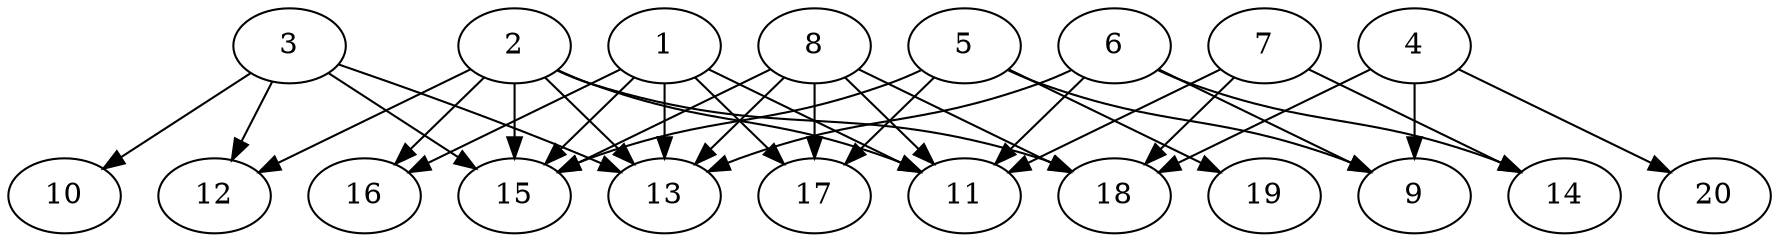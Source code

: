 // DAG automatically generated by daggen at Wed Jul 24 21:21:55 2019
// ./daggen --dot -n 20 --ccr 0.3 --fat 0.8 --regular 0.5 --density 0.6 --mindata 5242880 --maxdata 52428800 
digraph G {
  1 [size="109994667", alpha="0.12", expect_size="32998400"] 
  1 -> 11 [size ="32998400"]
  1 -> 13 [size ="32998400"]
  1 -> 15 [size ="32998400"]
  1 -> 16 [size ="32998400"]
  1 -> 17 [size ="32998400"]
  2 [size="80807253", alpha="0.11", expect_size="24242176"] 
  2 -> 11 [size ="24242176"]
  2 -> 12 [size ="24242176"]
  2 -> 13 [size ="24242176"]
  2 -> 15 [size ="24242176"]
  2 -> 16 [size ="24242176"]
  2 -> 18 [size ="24242176"]
  3 [size="139625813", alpha="0.16", expect_size="41887744"] 
  3 -> 10 [size ="41887744"]
  3 -> 12 [size ="41887744"]
  3 -> 13 [size ="41887744"]
  3 -> 15 [size ="41887744"]
  4 [size="71860907", alpha="0.11", expect_size="21558272"] 
  4 -> 9 [size ="21558272"]
  4 -> 18 [size ="21558272"]
  4 -> 20 [size ="21558272"]
  5 [size="73437867", alpha="0.17", expect_size="22031360"] 
  5 -> 9 [size ="22031360"]
  5 -> 15 [size ="22031360"]
  5 -> 17 [size ="22031360"]
  5 -> 19 [size ="22031360"]
  6 [size="84681387", alpha="0.05", expect_size="25404416"] 
  6 -> 9 [size ="25404416"]
  6 -> 11 [size ="25404416"]
  6 -> 13 [size ="25404416"]
  6 -> 14 [size ="25404416"]
  7 [size="33559893", alpha="0.04", expect_size="10067968"] 
  7 -> 11 [size ="10067968"]
  7 -> 14 [size ="10067968"]
  7 -> 18 [size ="10067968"]
  8 [size="29740373", alpha="0.14", expect_size="8922112"] 
  8 -> 11 [size ="8922112"]
  8 -> 13 [size ="8922112"]
  8 -> 15 [size ="8922112"]
  8 -> 17 [size ="8922112"]
  8 -> 18 [size ="8922112"]
  9 [size="130058240", alpha="0.15", expect_size="39017472"] 
  10 [size="138130773", alpha="0.01", expect_size="41439232"] 
  11 [size="101266773", alpha="0.14", expect_size="30380032"] 
  12 [size="36652373", alpha="0.02", expect_size="10995712"] 
  13 [size="120685227", alpha="0.08", expect_size="36205568"] 
  14 [size="92781227", alpha="0.00", expect_size="27834368"] 
  15 [size="25497600", alpha="0.13", expect_size="7649280"] 
  16 [size="161720320", alpha="0.03", expect_size="48516096"] 
  17 [size="40826880", alpha="0.05", expect_size="12248064"] 
  18 [size="70365867", alpha="0.16", expect_size="21109760"] 
  19 [size="23343787", alpha="0.06", expect_size="7003136"] 
  20 [size="141083307", alpha="0.16", expect_size="42324992"] 
}
